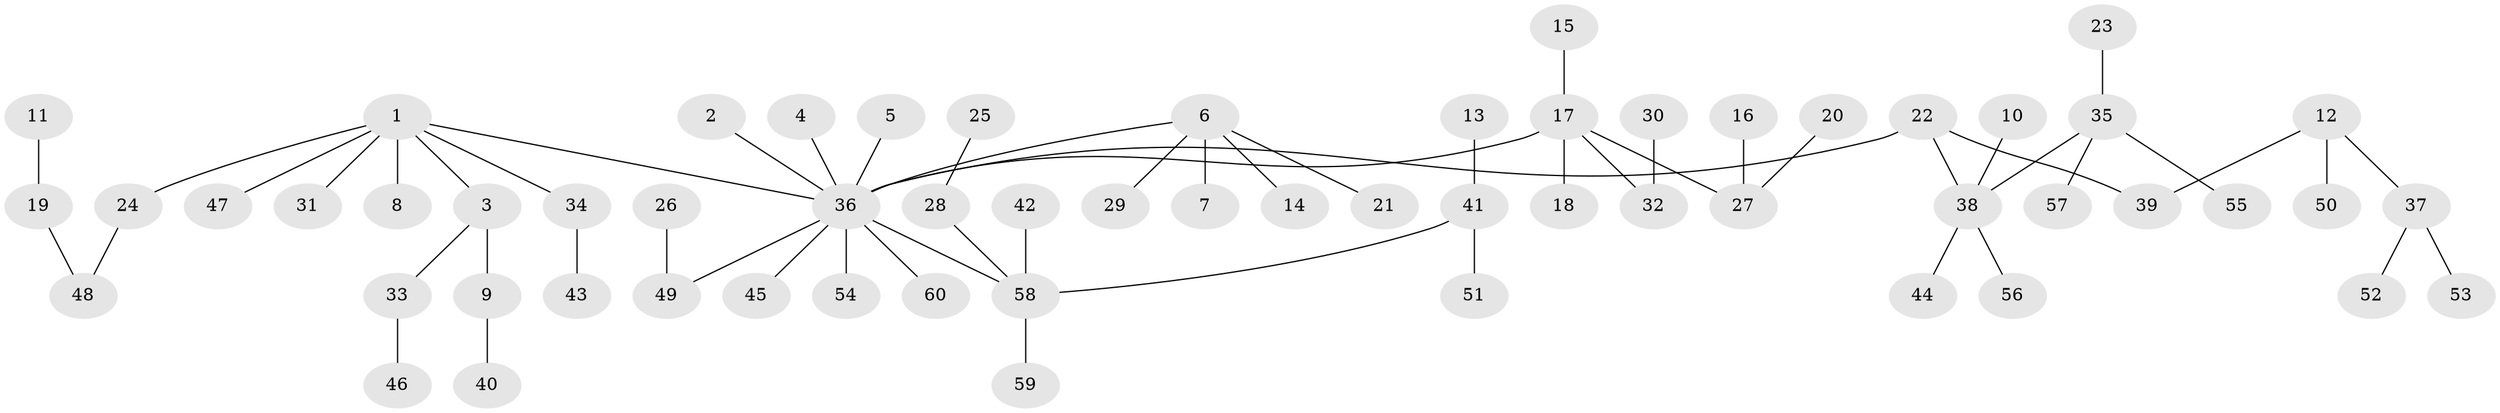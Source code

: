 // original degree distribution, {3: 0.1, 7: 0.025, 1: 0.5083333333333333, 4: 0.058333333333333334, 6: 0.025, 2: 0.26666666666666666, 5: 0.016666666666666666}
// Generated by graph-tools (version 1.1) at 2025/26/03/09/25 03:26:32]
// undirected, 60 vertices, 59 edges
graph export_dot {
graph [start="1"]
  node [color=gray90,style=filled];
  1;
  2;
  3;
  4;
  5;
  6;
  7;
  8;
  9;
  10;
  11;
  12;
  13;
  14;
  15;
  16;
  17;
  18;
  19;
  20;
  21;
  22;
  23;
  24;
  25;
  26;
  27;
  28;
  29;
  30;
  31;
  32;
  33;
  34;
  35;
  36;
  37;
  38;
  39;
  40;
  41;
  42;
  43;
  44;
  45;
  46;
  47;
  48;
  49;
  50;
  51;
  52;
  53;
  54;
  55;
  56;
  57;
  58;
  59;
  60;
  1 -- 3 [weight=1.0];
  1 -- 8 [weight=1.0];
  1 -- 24 [weight=1.0];
  1 -- 31 [weight=1.0];
  1 -- 34 [weight=1.0];
  1 -- 36 [weight=1.0];
  1 -- 47 [weight=1.0];
  2 -- 36 [weight=1.0];
  3 -- 9 [weight=1.0];
  3 -- 33 [weight=1.0];
  4 -- 36 [weight=1.0];
  5 -- 36 [weight=1.0];
  6 -- 7 [weight=1.0];
  6 -- 14 [weight=1.0];
  6 -- 21 [weight=1.0];
  6 -- 29 [weight=1.0];
  6 -- 36 [weight=1.0];
  9 -- 40 [weight=1.0];
  10 -- 38 [weight=1.0];
  11 -- 19 [weight=1.0];
  12 -- 37 [weight=1.0];
  12 -- 39 [weight=1.0];
  12 -- 50 [weight=1.0];
  13 -- 41 [weight=1.0];
  15 -- 17 [weight=1.0];
  16 -- 27 [weight=1.0];
  17 -- 18 [weight=1.0];
  17 -- 27 [weight=1.0];
  17 -- 32 [weight=1.0];
  17 -- 36 [weight=1.0];
  19 -- 48 [weight=1.0];
  20 -- 27 [weight=1.0];
  22 -- 36 [weight=1.0];
  22 -- 38 [weight=1.0];
  22 -- 39 [weight=1.0];
  23 -- 35 [weight=1.0];
  24 -- 48 [weight=1.0];
  25 -- 28 [weight=1.0];
  26 -- 49 [weight=1.0];
  28 -- 58 [weight=1.0];
  30 -- 32 [weight=1.0];
  33 -- 46 [weight=1.0];
  34 -- 43 [weight=1.0];
  35 -- 38 [weight=1.0];
  35 -- 55 [weight=1.0];
  35 -- 57 [weight=1.0];
  36 -- 45 [weight=1.0];
  36 -- 49 [weight=1.0];
  36 -- 54 [weight=1.0];
  36 -- 58 [weight=1.0];
  36 -- 60 [weight=1.0];
  37 -- 52 [weight=1.0];
  37 -- 53 [weight=1.0];
  38 -- 44 [weight=1.0];
  38 -- 56 [weight=1.0];
  41 -- 51 [weight=1.0];
  41 -- 58 [weight=1.0];
  42 -- 58 [weight=1.0];
  58 -- 59 [weight=1.0];
}
